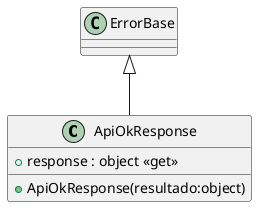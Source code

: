 @startuml
class ApiOkResponse {
    + response : object <<get>>
    + ApiOkResponse(resultado:object)
}
ErrorBase <|-- ApiOkResponse
@enduml
